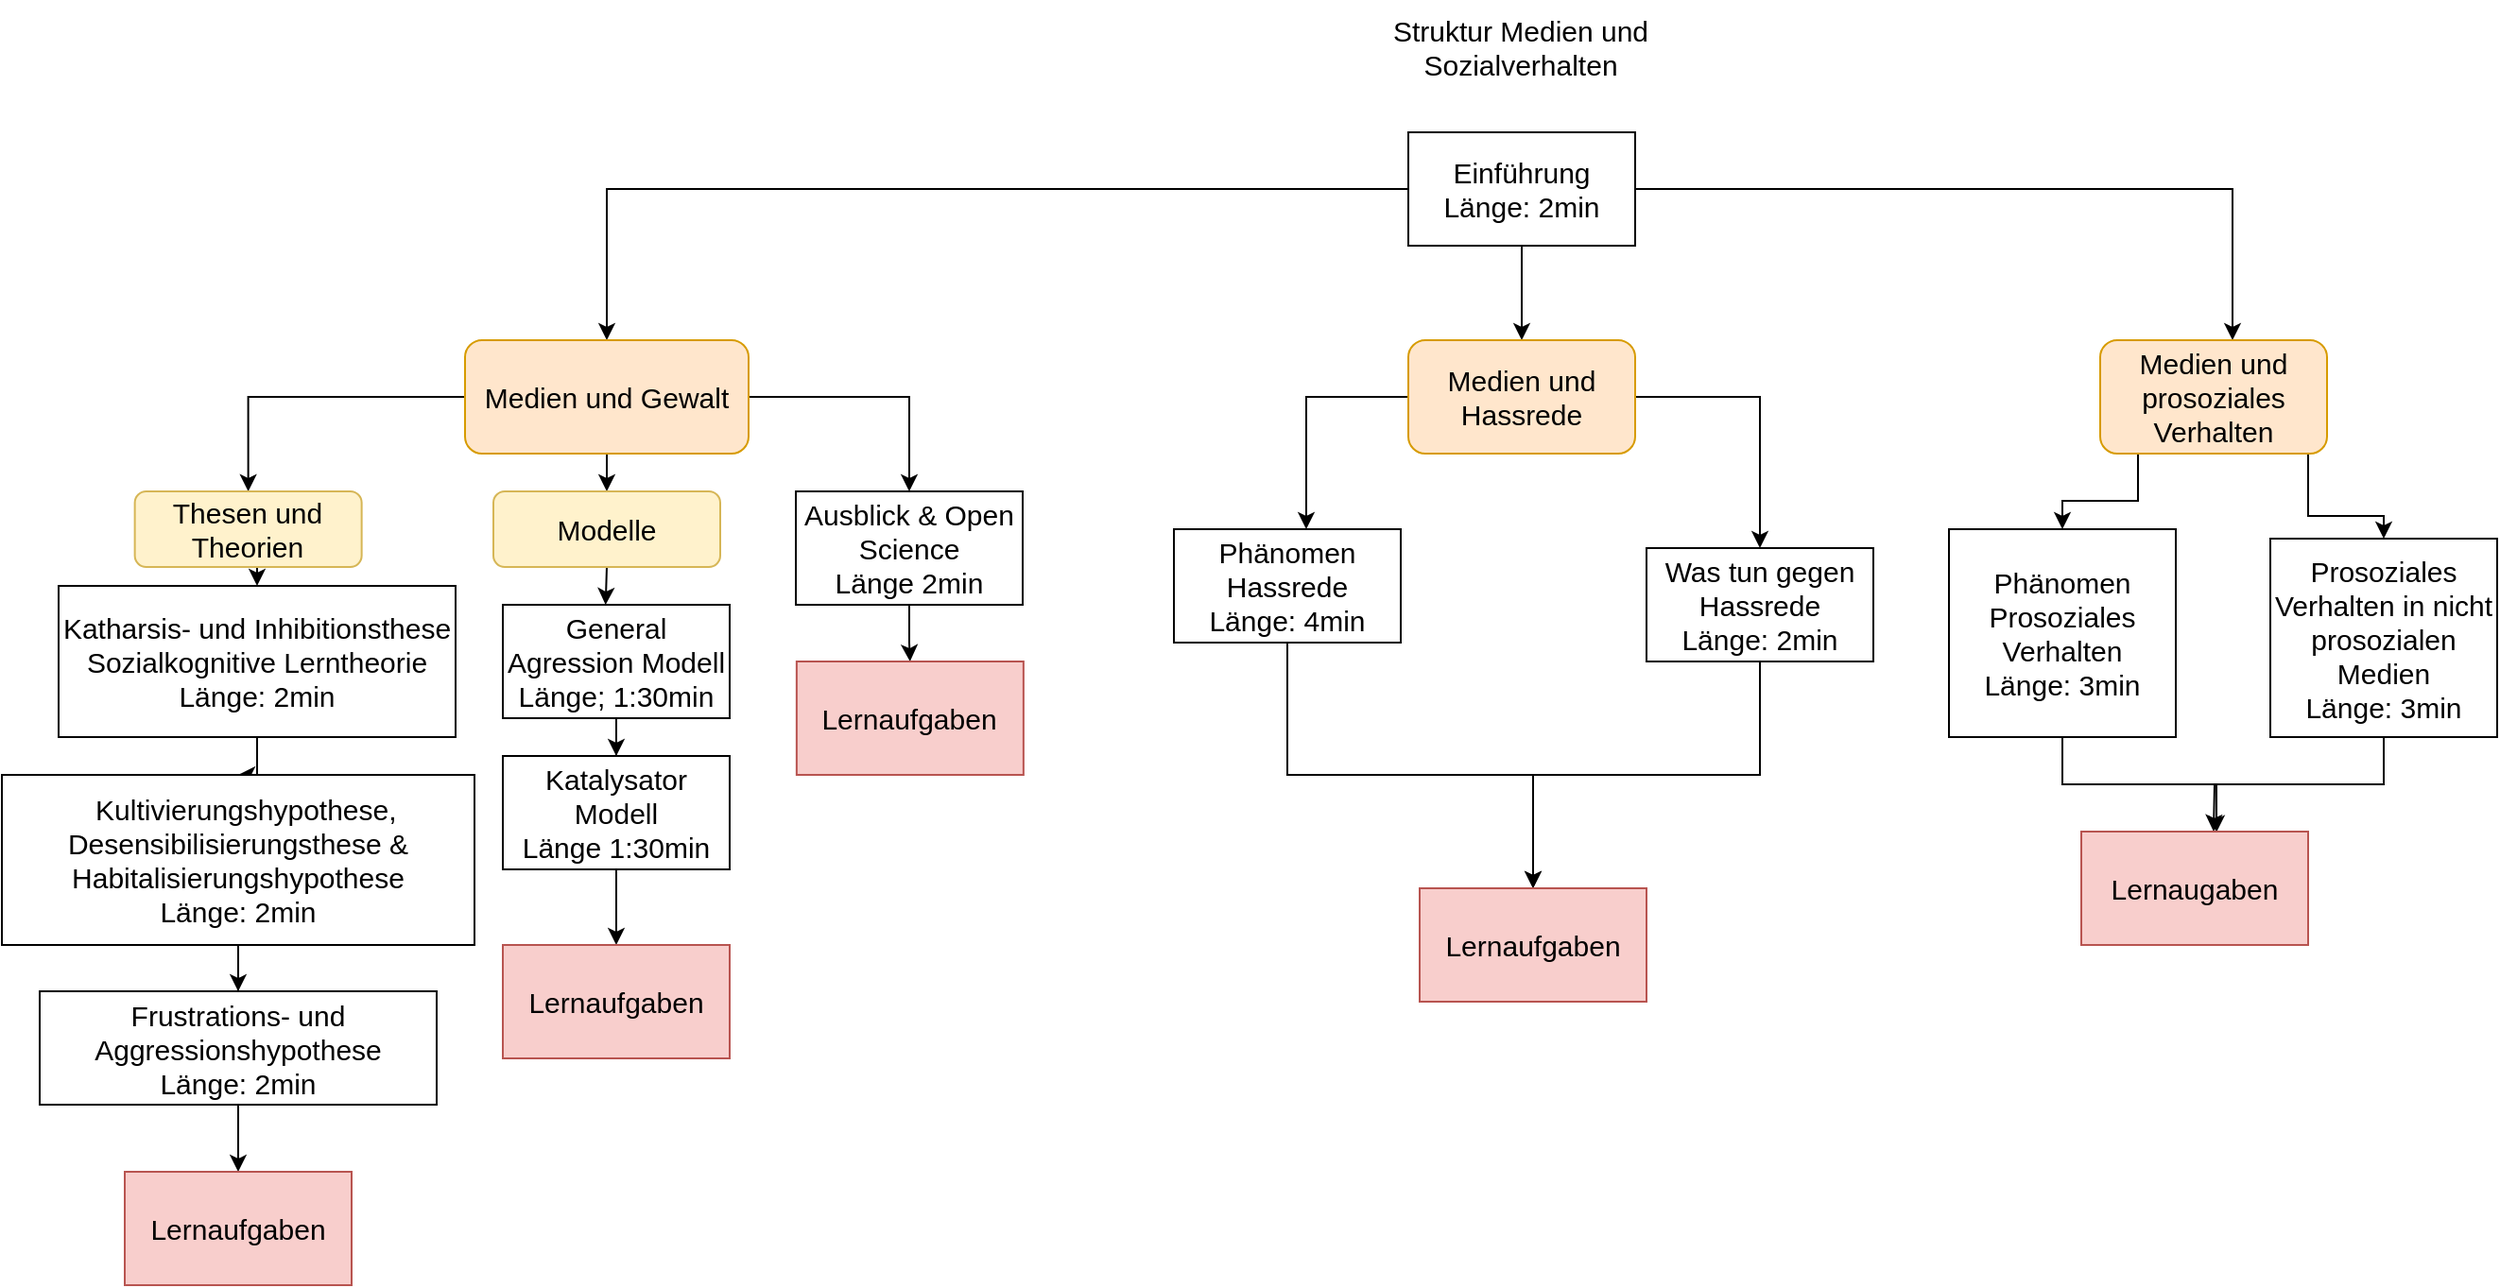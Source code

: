 <mxfile version="20.4.1" type="github">
  <diagram id="prtHgNgQTEPvFCAcTncT" name="Page-1">
    <mxGraphModel dx="2452" dy="899" grid="1" gridSize="10" guides="1" tooltips="1" connect="1" arrows="1" fold="1" page="1" pageScale="1" pageWidth="827" pageHeight="1169" math="0" shadow="0">
      <root>
        <mxCell id="0" />
        <mxCell id="1" parent="0" />
        <mxCell id="45bAfZuj3s9cAP-3UW4G-1" value="Struktur Medien und Sozialverhalten" style="text;html=1;strokeColor=none;fillColor=none;align=center;verticalAlign=middle;whiteSpace=wrap;rounded=0;fontSize=15;" vertex="1" parent="1">
          <mxGeometry x="123" y="20" width="241" height="50" as="geometry" />
        </mxCell>
        <mxCell id="45bAfZuj3s9cAP-3UW4G-3" style="edgeStyle=orthogonalEdgeStyle;rounded=0;orthogonalLoop=1;jettySize=auto;html=1;exitX=0.5;exitY=1;exitDx=0;exitDy=0;fontSize=15;" edge="1" parent="1" source="45bAfZuj3s9cAP-3UW4G-2" target="45bAfZuj3s9cAP-3UW4G-4">
          <mxGeometry relative="1" as="geometry">
            <mxPoint x="244" y="210" as="targetPoint" />
          </mxGeometry>
        </mxCell>
        <mxCell id="45bAfZuj3s9cAP-3UW4G-5" style="edgeStyle=orthogonalEdgeStyle;rounded=0;orthogonalLoop=1;jettySize=auto;html=1;fontSize=15;entryX=0.5;entryY=0;entryDx=0;entryDy=0;" edge="1" parent="1" source="45bAfZuj3s9cAP-3UW4G-2" target="45bAfZuj3s9cAP-3UW4G-10">
          <mxGeometry relative="1" as="geometry">
            <mxPoint x="90" y="200" as="targetPoint" />
          </mxGeometry>
        </mxCell>
        <mxCell id="45bAfZuj3s9cAP-3UW4G-6" style="edgeStyle=orthogonalEdgeStyle;rounded=0;orthogonalLoop=1;jettySize=auto;html=1;fontSize=15;" edge="1" parent="1" source="45bAfZuj3s9cAP-3UW4G-2" target="45bAfZuj3s9cAP-3UW4G-8">
          <mxGeometry relative="1" as="geometry">
            <mxPoint x="390" y="200" as="targetPoint" />
            <Array as="points">
              <mxPoint x="620" y="120" />
            </Array>
          </mxGeometry>
        </mxCell>
        <mxCell id="45bAfZuj3s9cAP-3UW4G-2" value="Einführung&lt;br&gt;Länge: 2min" style="rounded=0;whiteSpace=wrap;html=1;fontSize=15;" vertex="1" parent="1">
          <mxGeometry x="184" y="90" width="120" height="60" as="geometry" />
        </mxCell>
        <mxCell id="45bAfZuj3s9cAP-3UW4G-45" style="edgeStyle=orthogonalEdgeStyle;rounded=0;orthogonalLoop=1;jettySize=auto;html=1;fontSize=15;" edge="1" parent="1" source="45bAfZuj3s9cAP-3UW4G-4" target="45bAfZuj3s9cAP-3UW4G-46">
          <mxGeometry relative="1" as="geometry">
            <mxPoint x="150" y="300" as="targetPoint" />
            <Array as="points">
              <mxPoint x="130" y="230" />
            </Array>
          </mxGeometry>
        </mxCell>
        <mxCell id="45bAfZuj3s9cAP-3UW4G-79" style="edgeStyle=orthogonalEdgeStyle;rounded=0;orthogonalLoop=1;jettySize=auto;html=1;exitX=1;exitY=0.5;exitDx=0;exitDy=0;entryX=0.5;entryY=0;entryDx=0;entryDy=0;fontSize=15;" edge="1" parent="1" source="45bAfZuj3s9cAP-3UW4G-4" target="45bAfZuj3s9cAP-3UW4G-72">
          <mxGeometry relative="1" as="geometry" />
        </mxCell>
        <mxCell id="45bAfZuj3s9cAP-3UW4G-4" value="Medien und Hassrede" style="rounded=1;whiteSpace=wrap;html=1;fontSize=15;fillColor=#ffe6cc;strokeColor=#d79b00;" vertex="1" parent="1">
          <mxGeometry x="184" y="200" width="120" height="60" as="geometry" />
        </mxCell>
        <mxCell id="45bAfZuj3s9cAP-3UW4G-63" style="edgeStyle=orthogonalEdgeStyle;rounded=0;orthogonalLoop=1;jettySize=auto;html=1;fontSize=15;" edge="1" parent="1" source="45bAfZuj3s9cAP-3UW4G-8" target="45bAfZuj3s9cAP-3UW4G-64">
          <mxGeometry relative="1" as="geometry">
            <mxPoint x="510" y="310" as="targetPoint" />
            <Array as="points">
              <mxPoint x="570" y="285" />
              <mxPoint x="530" y="285" />
            </Array>
          </mxGeometry>
        </mxCell>
        <mxCell id="45bAfZuj3s9cAP-3UW4G-67" style="edgeStyle=orthogonalEdgeStyle;rounded=0;orthogonalLoop=1;jettySize=auto;html=1;fontSize=15;" edge="1" parent="1" source="45bAfZuj3s9cAP-3UW4G-8" target="45bAfZuj3s9cAP-3UW4G-68">
          <mxGeometry relative="1" as="geometry">
            <mxPoint x="820" y="320.0" as="targetPoint" />
            <Array as="points">
              <mxPoint x="660" y="293" />
              <mxPoint x="700" y="293" />
            </Array>
          </mxGeometry>
        </mxCell>
        <mxCell id="45bAfZuj3s9cAP-3UW4G-8" value="Medien und prosoziales Verhalten" style="rounded=1;whiteSpace=wrap;html=1;fontSize=15;fillColor=#ffe6cc;strokeColor=#d79b00;" vertex="1" parent="1">
          <mxGeometry x="550" y="200" width="120" height="60" as="geometry" />
        </mxCell>
        <mxCell id="45bAfZuj3s9cAP-3UW4G-33" style="edgeStyle=orthogonalEdgeStyle;rounded=0;orthogonalLoop=1;jettySize=auto;html=1;exitX=1;exitY=0.5;exitDx=0;exitDy=0;entryX=0.5;entryY=0;entryDx=0;entryDy=0;fontSize=15;" edge="1" parent="1" source="45bAfZuj3s9cAP-3UW4G-10" target="45bAfZuj3s9cAP-3UW4G-31">
          <mxGeometry relative="1" as="geometry" />
        </mxCell>
        <mxCell id="45bAfZuj3s9cAP-3UW4G-37" style="edgeStyle=orthogonalEdgeStyle;rounded=0;orthogonalLoop=1;jettySize=auto;html=1;exitX=0;exitY=0.5;exitDx=0;exitDy=0;entryX=0.5;entryY=0;entryDx=0;entryDy=0;fontSize=15;" edge="1" parent="1" source="45bAfZuj3s9cAP-3UW4G-10" target="45bAfZuj3s9cAP-3UW4G-34">
          <mxGeometry relative="1" as="geometry" />
        </mxCell>
        <mxCell id="45bAfZuj3s9cAP-3UW4G-41" style="edgeStyle=orthogonalEdgeStyle;rounded=0;orthogonalLoop=1;jettySize=auto;html=1;exitX=0.5;exitY=1;exitDx=0;exitDy=0;entryX=0.5;entryY=0;entryDx=0;entryDy=0;fontSize=15;" edge="1" parent="1" source="45bAfZuj3s9cAP-3UW4G-10" target="45bAfZuj3s9cAP-3UW4G-35">
          <mxGeometry relative="1" as="geometry" />
        </mxCell>
        <mxCell id="45bAfZuj3s9cAP-3UW4G-10" value="Medien und Gewalt" style="rounded=1;whiteSpace=wrap;html=1;fontSize=15;fillColor=#ffe6cc;strokeColor=#d79b00;" vertex="1" parent="1">
          <mxGeometry x="-315" y="200" width="150" height="60" as="geometry" />
        </mxCell>
        <mxCell id="45bAfZuj3s9cAP-3UW4G-43" value="" style="edgeStyle=orthogonalEdgeStyle;rounded=0;orthogonalLoop=1;jettySize=auto;html=1;fontSize=15;" edge="1" parent="1" source="45bAfZuj3s9cAP-3UW4G-12" target="45bAfZuj3s9cAP-3UW4G-17">
          <mxGeometry relative="1" as="geometry" />
        </mxCell>
        <mxCell id="45bAfZuj3s9cAP-3UW4G-12" value="Katharsis- und Inhibitionsthese&lt;br&gt;Sozialkognitive Lerntheorie&lt;br&gt;Länge: 2min" style="rounded=0;whiteSpace=wrap;html=1;fontSize=15;" vertex="1" parent="1">
          <mxGeometry x="-530" y="330" width="210" height="80" as="geometry" />
        </mxCell>
        <mxCell id="45bAfZuj3s9cAP-3UW4G-44" value="" style="edgeStyle=orthogonalEdgeStyle;rounded=0;orthogonalLoop=1;jettySize=auto;html=1;fontSize=15;" edge="1" parent="1" source="45bAfZuj3s9cAP-3UW4G-17" target="45bAfZuj3s9cAP-3UW4G-22">
          <mxGeometry relative="1" as="geometry" />
        </mxCell>
        <mxCell id="45bAfZuj3s9cAP-3UW4G-73" value="" style="edgeStyle=orthogonalEdgeStyle;rounded=0;orthogonalLoop=1;jettySize=auto;html=1;fontSize=15;" edge="1" parent="1" source="45bAfZuj3s9cAP-3UW4G-17" target="45bAfZuj3s9cAP-3UW4G-53">
          <mxGeometry relative="1" as="geometry" />
        </mxCell>
        <mxCell id="45bAfZuj3s9cAP-3UW4G-17" value="&amp;nbsp; Kultivierungshypothese, Desensibilisierungsthese &amp;amp; Habitalisierungshypothese&lt;br&gt;Länge: 2min" style="rounded=0;whiteSpace=wrap;html=1;fontSize=15;" vertex="1" parent="1">
          <mxGeometry x="-560" y="430" width="250" height="90" as="geometry" />
        </mxCell>
        <mxCell id="45bAfZuj3s9cAP-3UW4G-22" value="Frustrations- und Aggressionshypothese&lt;br&gt;Länge: 2min" style="rounded=0;whiteSpace=wrap;html=1;fontSize=15;" vertex="1" parent="1">
          <mxGeometry x="-540" y="544.5" width="210" height="60" as="geometry" />
        </mxCell>
        <mxCell id="45bAfZuj3s9cAP-3UW4G-28" style="edgeStyle=orthogonalEdgeStyle;rounded=0;orthogonalLoop=1;jettySize=auto;html=1;fontSize=15;" edge="1" parent="1" source="45bAfZuj3s9cAP-3UW4G-25" target="45bAfZuj3s9cAP-3UW4G-29">
          <mxGeometry relative="1" as="geometry">
            <mxPoint x="-235" y="540" as="targetPoint" />
          </mxGeometry>
        </mxCell>
        <mxCell id="45bAfZuj3s9cAP-3UW4G-25" value="General Agression Modell&lt;br&gt;Länge; 1:30min" style="rounded=0;whiteSpace=wrap;html=1;fontSize=15;" vertex="1" parent="1">
          <mxGeometry x="-295" y="340" width="120" height="60" as="geometry" />
        </mxCell>
        <mxCell id="45bAfZuj3s9cAP-3UW4G-54" style="edgeStyle=orthogonalEdgeStyle;rounded=0;orthogonalLoop=1;jettySize=auto;html=1;fontSize=15;" edge="1" parent="1" source="45bAfZuj3s9cAP-3UW4G-29" target="45bAfZuj3s9cAP-3UW4G-55">
          <mxGeometry relative="1" as="geometry">
            <mxPoint x="-235.0" y="540" as="targetPoint" />
          </mxGeometry>
        </mxCell>
        <mxCell id="45bAfZuj3s9cAP-3UW4G-29" value="Katalysator Modell&lt;br&gt;Länge 1:30min" style="rounded=0;whiteSpace=wrap;html=1;fontSize=15;" vertex="1" parent="1">
          <mxGeometry x="-295" y="420" width="120" height="60" as="geometry" />
        </mxCell>
        <mxCell id="45bAfZuj3s9cAP-3UW4G-56" style="edgeStyle=orthogonalEdgeStyle;rounded=0;orthogonalLoop=1;jettySize=auto;html=1;exitX=0.5;exitY=1;exitDx=0;exitDy=0;fontSize=15;" edge="1" parent="1" source="45bAfZuj3s9cAP-3UW4G-31" target="45bAfZuj3s9cAP-3UW4G-57">
          <mxGeometry relative="1" as="geometry">
            <mxPoint x="-79.571" y="400" as="targetPoint" />
          </mxGeometry>
        </mxCell>
        <mxCell id="45bAfZuj3s9cAP-3UW4G-31" value="Ausblick &amp;amp; Open Science&lt;br&gt;Länge 2min" style="rounded=0;whiteSpace=wrap;html=1;fontSize=15;" vertex="1" parent="1">
          <mxGeometry x="-140" y="280" width="120" height="60" as="geometry" />
        </mxCell>
        <mxCell id="45bAfZuj3s9cAP-3UW4G-38" style="edgeStyle=orthogonalEdgeStyle;rounded=0;orthogonalLoop=1;jettySize=auto;html=1;exitX=0.5;exitY=1;exitDx=0;exitDy=0;entryX=0.5;entryY=0;entryDx=0;entryDy=0;fontSize=15;" edge="1" parent="1" source="45bAfZuj3s9cAP-3UW4G-34" target="45bAfZuj3s9cAP-3UW4G-12">
          <mxGeometry relative="1" as="geometry" />
        </mxCell>
        <mxCell id="45bAfZuj3s9cAP-3UW4G-34" value="Thesen und Theorien" style="rounded=1;whiteSpace=wrap;html=1;fontSize=15;fillColor=#fff2cc;strokeColor=#d6b656;" vertex="1" parent="1">
          <mxGeometry x="-489.68" y="280" width="120" height="40" as="geometry" />
        </mxCell>
        <mxCell id="45bAfZuj3s9cAP-3UW4G-42" style="edgeStyle=orthogonalEdgeStyle;rounded=0;orthogonalLoop=1;jettySize=auto;html=1;exitX=0.5;exitY=1;exitDx=0;exitDy=0;entryX=0.453;entryY=0;entryDx=0;entryDy=0;entryPerimeter=0;fontSize=15;" edge="1" parent="1" source="45bAfZuj3s9cAP-3UW4G-35" target="45bAfZuj3s9cAP-3UW4G-25">
          <mxGeometry relative="1" as="geometry" />
        </mxCell>
        <mxCell id="45bAfZuj3s9cAP-3UW4G-35" value="Modelle" style="rounded=1;whiteSpace=wrap;html=1;fontSize=15;fillColor=#fff2cc;strokeColor=#d6b656;" vertex="1" parent="1">
          <mxGeometry x="-300" y="280" width="120" height="40" as="geometry" />
        </mxCell>
        <mxCell id="45bAfZuj3s9cAP-3UW4G-58" style="edgeStyle=orthogonalEdgeStyle;rounded=0;orthogonalLoop=1;jettySize=auto;html=1;exitX=0.5;exitY=1;exitDx=0;exitDy=0;fontSize=15;" edge="1" parent="1" source="45bAfZuj3s9cAP-3UW4G-46">
          <mxGeometry relative="1" as="geometry">
            <mxPoint x="250" y="490" as="targetPoint" />
            <Array as="points">
              <mxPoint x="120" y="430" />
              <mxPoint x="250" y="430" />
            </Array>
          </mxGeometry>
        </mxCell>
        <mxCell id="45bAfZuj3s9cAP-3UW4G-46" value="Phänomen Hassrede&lt;br&gt;Länge: 4min" style="rounded=0;whiteSpace=wrap;html=1;fontSize=15;" vertex="1" parent="1">
          <mxGeometry x="60" y="300" width="120" height="60" as="geometry" />
        </mxCell>
        <mxCell id="45bAfZuj3s9cAP-3UW4G-60" style="edgeStyle=orthogonalEdgeStyle;rounded=0;orthogonalLoop=1;jettySize=auto;html=1;exitX=0.5;exitY=1;exitDx=0;exitDy=0;fontSize=15;entryX=0.5;entryY=0;entryDx=0;entryDy=0;" edge="1" parent="1" target="45bAfZuj3s9cAP-3UW4G-61">
          <mxGeometry relative="1" as="geometry">
            <mxPoint x="250" y="480" as="targetPoint" />
            <mxPoint x="330" y="370.0" as="sourcePoint" />
            <Array as="points">
              <mxPoint x="370" y="370" />
              <mxPoint x="370" y="430" />
              <mxPoint x="250" y="430" />
            </Array>
          </mxGeometry>
        </mxCell>
        <mxCell id="45bAfZuj3s9cAP-3UW4G-53" value="Lernaufgaben" style="rounded=0;whiteSpace=wrap;html=1;fontSize=15;fillColor=#f8cecc;strokeColor=#b85450;" vertex="1" parent="1">
          <mxGeometry x="-495.0" y="640" width="120" height="60" as="geometry" />
        </mxCell>
        <mxCell id="45bAfZuj3s9cAP-3UW4G-55" value="Lernaufgaben" style="rounded=0;whiteSpace=wrap;html=1;fontSize=15;fillColor=#f8cecc;strokeColor=#b85450;" vertex="1" parent="1">
          <mxGeometry x="-295.0" y="520" width="120" height="60" as="geometry" />
        </mxCell>
        <mxCell id="45bAfZuj3s9cAP-3UW4G-57" value="Lernaufgaben" style="rounded=0;whiteSpace=wrap;html=1;fontSize=15;fillColor=#f8cecc;strokeColor=#b85450;" vertex="1" parent="1">
          <mxGeometry x="-139.571" y="370" width="120" height="60" as="geometry" />
        </mxCell>
        <mxCell id="45bAfZuj3s9cAP-3UW4G-61" value="Lernaufgaben" style="rounded=0;whiteSpace=wrap;html=1;fontSize=15;fillColor=#f8cecc;strokeColor=#b85450;" vertex="1" parent="1">
          <mxGeometry x="190" y="490" width="120" height="60" as="geometry" />
        </mxCell>
        <mxCell id="45bAfZuj3s9cAP-3UW4G-74" style="edgeStyle=orthogonalEdgeStyle;rounded=0;orthogonalLoop=1;jettySize=auto;html=1;exitX=0.5;exitY=1;exitDx=0;exitDy=0;fontSize=15;" edge="1" parent="1" source="45bAfZuj3s9cAP-3UW4G-64">
          <mxGeometry relative="1" as="geometry">
            <mxPoint x="610" y="460.0" as="targetPoint" />
          </mxGeometry>
        </mxCell>
        <mxCell id="45bAfZuj3s9cAP-3UW4G-64" value="Phänomen Prosoziales Verhalten&lt;br&gt;Länge: 3min" style="rounded=0;whiteSpace=wrap;html=1;fontSize=15;" vertex="1" parent="1">
          <mxGeometry x="470" y="300" width="120" height="110" as="geometry" />
        </mxCell>
        <mxCell id="45bAfZuj3s9cAP-3UW4G-77" style="edgeStyle=orthogonalEdgeStyle;rounded=0;orthogonalLoop=1;jettySize=auto;html=1;entryX=0.596;entryY=0.007;entryDx=0;entryDy=0;entryPerimeter=0;fontSize=15;" edge="1" parent="1" source="45bAfZuj3s9cAP-3UW4G-68" target="45bAfZuj3s9cAP-3UW4G-76">
          <mxGeometry relative="1" as="geometry" />
        </mxCell>
        <mxCell id="45bAfZuj3s9cAP-3UW4G-68" value="Prosoziales Verhalten in nicht prosozialen Medien&lt;br&gt;Länge: 3min" style="rounded=0;whiteSpace=wrap;html=1;fontSize=15;" vertex="1" parent="1">
          <mxGeometry x="640" y="305" width="120" height="105" as="geometry" />
        </mxCell>
        <mxCell id="45bAfZuj3s9cAP-3UW4G-72" value="Was tun gegen Hassrede&lt;br&gt;Länge: 2min" style="rounded=0;whiteSpace=wrap;html=1;fontSize=15;" vertex="1" parent="1">
          <mxGeometry x="310" y="310" width="120" height="60" as="geometry" />
        </mxCell>
        <mxCell id="45bAfZuj3s9cAP-3UW4G-76" value="Lernaugaben" style="rounded=0;whiteSpace=wrap;html=1;fontSize=15;fillColor=#f8cecc;strokeColor=#b85450;" vertex="1" parent="1">
          <mxGeometry x="540" y="460.0" width="120" height="60" as="geometry" />
        </mxCell>
      </root>
    </mxGraphModel>
  </diagram>
</mxfile>
